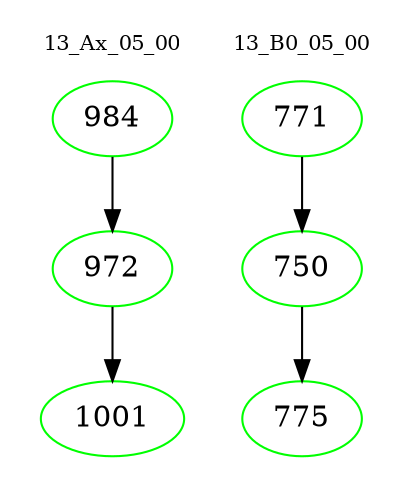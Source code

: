 digraph{
subgraph cluster_0 {
color = white
label = "13_Ax_05_00";
fontsize=10;
T0_984 [label="984", color="green"]
T0_984 -> T0_972 [color="black"]
T0_972 [label="972", color="green"]
T0_972 -> T0_1001 [color="black"]
T0_1001 [label="1001", color="green"]
}
subgraph cluster_1 {
color = white
label = "13_B0_05_00";
fontsize=10;
T1_771 [label="771", color="green"]
T1_771 -> T1_750 [color="black"]
T1_750 [label="750", color="green"]
T1_750 -> T1_775 [color="black"]
T1_775 [label="775", color="green"]
}
}
